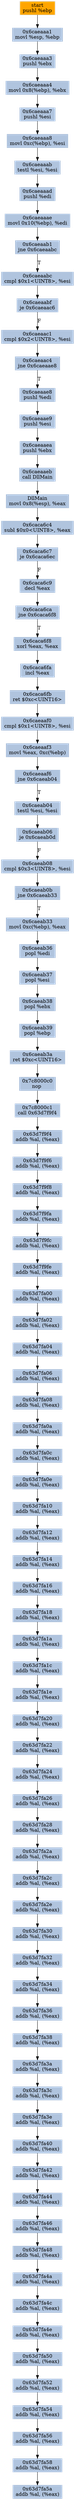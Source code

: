 digraph G {
node[shape=rectangle,style=filled,fillcolor=lightsteelblue,color=lightsteelblue]
bgcolor="transparent"
a0x6caeaaa0pushl_ebp[label="start\npushl %ebp",color="lightgrey",fillcolor="orange"];
a0x6caeaaa1movl_esp_ebp[label="0x6caeaaa1\nmovl %esp, %ebp"];
a0x6caeaaa3pushl_ebx[label="0x6caeaaa3\npushl %ebx"];
a0x6caeaaa4movl_0x8ebp__ebx[label="0x6caeaaa4\nmovl 0x8(%ebp), %ebx"];
a0x6caeaaa7pushl_esi[label="0x6caeaaa7\npushl %esi"];
a0x6caeaaa8movl_0xcebp__esi[label="0x6caeaaa8\nmovl 0xc(%ebp), %esi"];
a0x6caeaaabtestl_esi_esi[label="0x6caeaaab\ntestl %esi, %esi"];
a0x6caeaaadpushl_edi[label="0x6caeaaad\npushl %edi"];
a0x6caeaaaemovl_0x10ebp__edi[label="0x6caeaaae\nmovl 0x10(%ebp), %edi"];
a0x6caeaab1jne_0x6caeaabc[label="0x6caeaab1\njne 0x6caeaabc"];
a0x6caeaabccmpl_0x1UINT8_esi[label="0x6caeaabc\ncmpl $0x1<UINT8>, %esi"];
a0x6caeaabfje_0x6caeaac6[label="0x6caeaabf\nje 0x6caeaac6"];
a0x6caeaac1cmpl_0x2UINT8_esi[label="0x6caeaac1\ncmpl $0x2<UINT8>, %esi"];
a0x6caeaac4jne_0x6caeaae8[label="0x6caeaac4\njne 0x6caeaae8"];
a0x6caeaae8pushl_edi[label="0x6caeaae8\npushl %edi"];
a0x6caeaae9pushl_esi[label="0x6caeaae9\npushl %esi"];
a0x6caeaaeapushl_ebx[label="0x6caeaaea\npushl %ebx"];
a0x6caeaaebcall_DllMain[label="0x6caeaaeb\ncall DllMain"];
a0x6caca6c0movl_0x8esp__eax[label="DllMain\nmovl 0x8(%esp), %eax"];
a0x6caca6c4subl_0x0UINT8_eax[label="0x6caca6c4\nsubl $0x0<UINT8>, %eax"];
a0x6caca6c7je_0x6caca6ec[label="0x6caca6c7\nje 0x6caca6ec"];
a0x6caca6c9decl_eax[label="0x6caca6c9\ndecl %eax"];
a0x6caca6cajne_0x6caca6f8[label="0x6caca6ca\njne 0x6caca6f8"];
a0x6caca6f8xorl_eax_eax[label="0x6caca6f8\nxorl %eax, %eax"];
a0x6caca6faincl_eax[label="0x6caca6fa\nincl %eax"];
a0x6caca6fbret_0xcUINT16[label="0x6caca6fb\nret $0xc<UINT16>"];
a0x6caeaaf0cmpl_0x1UINT8_esi[label="0x6caeaaf0\ncmpl $0x1<UINT8>, %esi"];
a0x6caeaaf3movl_eax_0xcebp_[label="0x6caeaaf3\nmovl %eax, 0xc(%ebp)"];
a0x6caeaaf6jne_0x6caeab04[label="0x6caeaaf6\njne 0x6caeab04"];
a0x6caeab04testl_esi_esi[label="0x6caeab04\ntestl %esi, %esi"];
a0x6caeab06je_0x6caeab0d[label="0x6caeab06\nje 0x6caeab0d"];
a0x6caeab08cmpl_0x3UINT8_esi[label="0x6caeab08\ncmpl $0x3<UINT8>, %esi"];
a0x6caeab0bjne_0x6caeab33[label="0x6caeab0b\njne 0x6caeab33"];
a0x6caeab33movl_0xcebp__eax[label="0x6caeab33\nmovl 0xc(%ebp), %eax"];
a0x6caeab36popl_edi[label="0x6caeab36\npopl %edi"];
a0x6caeab37popl_esi[label="0x6caeab37\npopl %esi"];
a0x6caeab38popl_ebx[label="0x6caeab38\npopl %ebx"];
a0x6caeab39popl_ebp[label="0x6caeab39\npopl %ebp"];
a0x6caeab3aret_0xcUINT16[label="0x6caeab3a\nret $0xc<UINT16>"];
a0x7c8000c0nop_[label="0x7c8000c0\nnop "];
a0x7c8000c1call_0x63d7f9f4[label="0x7c8000c1\ncall 0x63d7f9f4"];
a0x63d7f9f4addb_al_eax_[label="0x63d7f9f4\naddb %al, (%eax)"];
a0x63d7f9f6addb_al_eax_[label="0x63d7f9f6\naddb %al, (%eax)"];
a0x63d7f9f8addb_al_eax_[label="0x63d7f9f8\naddb %al, (%eax)"];
a0x63d7f9faaddb_al_eax_[label="0x63d7f9fa\naddb %al, (%eax)"];
a0x63d7f9fcaddb_al_eax_[label="0x63d7f9fc\naddb %al, (%eax)"];
a0x63d7f9feaddb_al_eax_[label="0x63d7f9fe\naddb %al, (%eax)"];
a0x63d7fa00addb_al_eax_[label="0x63d7fa00\naddb %al, (%eax)"];
a0x63d7fa02addb_al_eax_[label="0x63d7fa02\naddb %al, (%eax)"];
a0x63d7fa04addb_al_eax_[label="0x63d7fa04\naddb %al, (%eax)"];
a0x63d7fa06addb_al_eax_[label="0x63d7fa06\naddb %al, (%eax)"];
a0x63d7fa08addb_al_eax_[label="0x63d7fa08\naddb %al, (%eax)"];
a0x63d7fa0aaddb_al_eax_[label="0x63d7fa0a\naddb %al, (%eax)"];
a0x63d7fa0caddb_al_eax_[label="0x63d7fa0c\naddb %al, (%eax)"];
a0x63d7fa0eaddb_al_eax_[label="0x63d7fa0e\naddb %al, (%eax)"];
a0x63d7fa10addb_al_eax_[label="0x63d7fa10\naddb %al, (%eax)"];
a0x63d7fa12addb_al_eax_[label="0x63d7fa12\naddb %al, (%eax)"];
a0x63d7fa14addb_al_eax_[label="0x63d7fa14\naddb %al, (%eax)"];
a0x63d7fa16addb_al_eax_[label="0x63d7fa16\naddb %al, (%eax)"];
a0x63d7fa18addb_al_eax_[label="0x63d7fa18\naddb %al, (%eax)"];
a0x63d7fa1aaddb_al_eax_[label="0x63d7fa1a\naddb %al, (%eax)"];
a0x63d7fa1caddb_al_eax_[label="0x63d7fa1c\naddb %al, (%eax)"];
a0x63d7fa1eaddb_al_eax_[label="0x63d7fa1e\naddb %al, (%eax)"];
a0x63d7fa20addb_al_eax_[label="0x63d7fa20\naddb %al, (%eax)"];
a0x63d7fa22addb_al_eax_[label="0x63d7fa22\naddb %al, (%eax)"];
a0x63d7fa24addb_al_eax_[label="0x63d7fa24\naddb %al, (%eax)"];
a0x63d7fa26addb_al_eax_[label="0x63d7fa26\naddb %al, (%eax)"];
a0x63d7fa28addb_al_eax_[label="0x63d7fa28\naddb %al, (%eax)"];
a0x63d7fa2aaddb_al_eax_[label="0x63d7fa2a\naddb %al, (%eax)"];
a0x63d7fa2caddb_al_eax_[label="0x63d7fa2c\naddb %al, (%eax)"];
a0x63d7fa2eaddb_al_eax_[label="0x63d7fa2e\naddb %al, (%eax)"];
a0x63d7fa30addb_al_eax_[label="0x63d7fa30\naddb %al, (%eax)"];
a0x63d7fa32addb_al_eax_[label="0x63d7fa32\naddb %al, (%eax)"];
a0x63d7fa34addb_al_eax_[label="0x63d7fa34\naddb %al, (%eax)"];
a0x63d7fa36addb_al_eax_[label="0x63d7fa36\naddb %al, (%eax)"];
a0x63d7fa38addb_al_eax_[label="0x63d7fa38\naddb %al, (%eax)"];
a0x63d7fa3aaddb_al_eax_[label="0x63d7fa3a\naddb %al, (%eax)"];
a0x63d7fa3caddb_al_eax_[label="0x63d7fa3c\naddb %al, (%eax)"];
a0x63d7fa3eaddb_al_eax_[label="0x63d7fa3e\naddb %al, (%eax)"];
a0x63d7fa40addb_al_eax_[label="0x63d7fa40\naddb %al, (%eax)"];
a0x63d7fa42addb_al_eax_[label="0x63d7fa42\naddb %al, (%eax)"];
a0x63d7fa44addb_al_eax_[label="0x63d7fa44\naddb %al, (%eax)"];
a0x63d7fa46addb_al_eax_[label="0x63d7fa46\naddb %al, (%eax)"];
a0x63d7fa48addb_al_eax_[label="0x63d7fa48\naddb %al, (%eax)"];
a0x63d7fa4aaddb_al_eax_[label="0x63d7fa4a\naddb %al, (%eax)"];
a0x63d7fa4caddb_al_eax_[label="0x63d7fa4c\naddb %al, (%eax)"];
a0x63d7fa4eaddb_al_eax_[label="0x63d7fa4e\naddb %al, (%eax)"];
a0x63d7fa50addb_al_eax_[label="0x63d7fa50\naddb %al, (%eax)"];
a0x63d7fa52addb_al_eax_[label="0x63d7fa52\naddb %al, (%eax)"];
a0x63d7fa54addb_al_eax_[label="0x63d7fa54\naddb %al, (%eax)"];
a0x63d7fa56addb_al_eax_[label="0x63d7fa56\naddb %al, (%eax)"];
a0x63d7fa58addb_al_eax_[label="0x63d7fa58\naddb %al, (%eax)"];
a0x63d7fa5aaddb_al_eax_[label="0x63d7fa5a\naddb %al, (%eax)"];
a0x6caeaaa0pushl_ebp -> a0x6caeaaa1movl_esp_ebp [color="#000000"];
a0x6caeaaa1movl_esp_ebp -> a0x6caeaaa3pushl_ebx [color="#000000"];
a0x6caeaaa3pushl_ebx -> a0x6caeaaa4movl_0x8ebp__ebx [color="#000000"];
a0x6caeaaa4movl_0x8ebp__ebx -> a0x6caeaaa7pushl_esi [color="#000000"];
a0x6caeaaa7pushl_esi -> a0x6caeaaa8movl_0xcebp__esi [color="#000000"];
a0x6caeaaa8movl_0xcebp__esi -> a0x6caeaaabtestl_esi_esi [color="#000000"];
a0x6caeaaabtestl_esi_esi -> a0x6caeaaadpushl_edi [color="#000000"];
a0x6caeaaadpushl_edi -> a0x6caeaaaemovl_0x10ebp__edi [color="#000000"];
a0x6caeaaaemovl_0x10ebp__edi -> a0x6caeaab1jne_0x6caeaabc [color="#000000"];
a0x6caeaab1jne_0x6caeaabc -> a0x6caeaabccmpl_0x1UINT8_esi [color="#000000",label="T"];
a0x6caeaabccmpl_0x1UINT8_esi -> a0x6caeaabfje_0x6caeaac6 [color="#000000"];
a0x6caeaabfje_0x6caeaac6 -> a0x6caeaac1cmpl_0x2UINT8_esi [color="#000000",label="F"];
a0x6caeaac1cmpl_0x2UINT8_esi -> a0x6caeaac4jne_0x6caeaae8 [color="#000000"];
a0x6caeaac4jne_0x6caeaae8 -> a0x6caeaae8pushl_edi [color="#000000",label="T"];
a0x6caeaae8pushl_edi -> a0x6caeaae9pushl_esi [color="#000000"];
a0x6caeaae9pushl_esi -> a0x6caeaaeapushl_ebx [color="#000000"];
a0x6caeaaeapushl_ebx -> a0x6caeaaebcall_DllMain [color="#000000"];
a0x6caeaaebcall_DllMain -> a0x6caca6c0movl_0x8esp__eax [color="#000000"];
a0x6caca6c0movl_0x8esp__eax -> a0x6caca6c4subl_0x0UINT8_eax [color="#000000"];
a0x6caca6c4subl_0x0UINT8_eax -> a0x6caca6c7je_0x6caca6ec [color="#000000"];
a0x6caca6c7je_0x6caca6ec -> a0x6caca6c9decl_eax [color="#000000",label="F"];
a0x6caca6c9decl_eax -> a0x6caca6cajne_0x6caca6f8 [color="#000000"];
a0x6caca6cajne_0x6caca6f8 -> a0x6caca6f8xorl_eax_eax [color="#000000",label="T"];
a0x6caca6f8xorl_eax_eax -> a0x6caca6faincl_eax [color="#000000"];
a0x6caca6faincl_eax -> a0x6caca6fbret_0xcUINT16 [color="#000000"];
a0x6caca6fbret_0xcUINT16 -> a0x6caeaaf0cmpl_0x1UINT8_esi [color="#000000"];
a0x6caeaaf0cmpl_0x1UINT8_esi -> a0x6caeaaf3movl_eax_0xcebp_ [color="#000000"];
a0x6caeaaf3movl_eax_0xcebp_ -> a0x6caeaaf6jne_0x6caeab04 [color="#000000"];
a0x6caeaaf6jne_0x6caeab04 -> a0x6caeab04testl_esi_esi [color="#000000",label="T"];
a0x6caeab04testl_esi_esi -> a0x6caeab06je_0x6caeab0d [color="#000000"];
a0x6caeab06je_0x6caeab0d -> a0x6caeab08cmpl_0x3UINT8_esi [color="#000000",label="F"];
a0x6caeab08cmpl_0x3UINT8_esi -> a0x6caeab0bjne_0x6caeab33 [color="#000000"];
a0x6caeab0bjne_0x6caeab33 -> a0x6caeab33movl_0xcebp__eax [color="#000000",label="T"];
a0x6caeab33movl_0xcebp__eax -> a0x6caeab36popl_edi [color="#000000"];
a0x6caeab36popl_edi -> a0x6caeab37popl_esi [color="#000000"];
a0x6caeab37popl_esi -> a0x6caeab38popl_ebx [color="#000000"];
a0x6caeab38popl_ebx -> a0x6caeab39popl_ebp [color="#000000"];
a0x6caeab39popl_ebp -> a0x6caeab3aret_0xcUINT16 [color="#000000"];
a0x6caeab3aret_0xcUINT16 -> a0x7c8000c0nop_ [color="#000000"];
a0x7c8000c0nop_ -> a0x7c8000c1call_0x63d7f9f4 [color="#000000"];
a0x7c8000c1call_0x63d7f9f4 -> a0x63d7f9f4addb_al_eax_ [color="#000000"];
a0x63d7f9f4addb_al_eax_ -> a0x63d7f9f6addb_al_eax_ [color="#000000"];
a0x63d7f9f6addb_al_eax_ -> a0x63d7f9f8addb_al_eax_ [color="#000000"];
a0x63d7f9f8addb_al_eax_ -> a0x63d7f9faaddb_al_eax_ [color="#000000"];
a0x63d7f9faaddb_al_eax_ -> a0x63d7f9fcaddb_al_eax_ [color="#000000"];
a0x63d7f9fcaddb_al_eax_ -> a0x63d7f9feaddb_al_eax_ [color="#000000"];
a0x63d7f9feaddb_al_eax_ -> a0x63d7fa00addb_al_eax_ [color="#000000"];
a0x63d7fa00addb_al_eax_ -> a0x63d7fa02addb_al_eax_ [color="#000000"];
a0x63d7fa02addb_al_eax_ -> a0x63d7fa04addb_al_eax_ [color="#000000"];
a0x63d7fa04addb_al_eax_ -> a0x63d7fa06addb_al_eax_ [color="#000000"];
a0x63d7fa06addb_al_eax_ -> a0x63d7fa08addb_al_eax_ [color="#000000"];
a0x63d7fa08addb_al_eax_ -> a0x63d7fa0aaddb_al_eax_ [color="#000000"];
a0x63d7fa0aaddb_al_eax_ -> a0x63d7fa0caddb_al_eax_ [color="#000000"];
a0x63d7fa0caddb_al_eax_ -> a0x63d7fa0eaddb_al_eax_ [color="#000000"];
a0x63d7fa0eaddb_al_eax_ -> a0x63d7fa10addb_al_eax_ [color="#000000"];
a0x63d7fa10addb_al_eax_ -> a0x63d7fa12addb_al_eax_ [color="#000000"];
a0x63d7fa12addb_al_eax_ -> a0x63d7fa14addb_al_eax_ [color="#000000"];
a0x63d7fa14addb_al_eax_ -> a0x63d7fa16addb_al_eax_ [color="#000000"];
a0x63d7fa16addb_al_eax_ -> a0x63d7fa18addb_al_eax_ [color="#000000"];
a0x63d7fa18addb_al_eax_ -> a0x63d7fa1aaddb_al_eax_ [color="#000000"];
a0x63d7fa1aaddb_al_eax_ -> a0x63d7fa1caddb_al_eax_ [color="#000000"];
a0x63d7fa1caddb_al_eax_ -> a0x63d7fa1eaddb_al_eax_ [color="#000000"];
a0x63d7fa1eaddb_al_eax_ -> a0x63d7fa20addb_al_eax_ [color="#000000"];
a0x63d7fa20addb_al_eax_ -> a0x63d7fa22addb_al_eax_ [color="#000000"];
a0x63d7fa22addb_al_eax_ -> a0x63d7fa24addb_al_eax_ [color="#000000"];
a0x63d7fa24addb_al_eax_ -> a0x63d7fa26addb_al_eax_ [color="#000000"];
a0x63d7fa26addb_al_eax_ -> a0x63d7fa28addb_al_eax_ [color="#000000"];
a0x63d7fa28addb_al_eax_ -> a0x63d7fa2aaddb_al_eax_ [color="#000000"];
a0x63d7fa2aaddb_al_eax_ -> a0x63d7fa2caddb_al_eax_ [color="#000000"];
a0x63d7fa2caddb_al_eax_ -> a0x63d7fa2eaddb_al_eax_ [color="#000000"];
a0x63d7fa2eaddb_al_eax_ -> a0x63d7fa30addb_al_eax_ [color="#000000"];
a0x63d7fa30addb_al_eax_ -> a0x63d7fa32addb_al_eax_ [color="#000000"];
a0x63d7fa32addb_al_eax_ -> a0x63d7fa34addb_al_eax_ [color="#000000"];
a0x63d7fa34addb_al_eax_ -> a0x63d7fa36addb_al_eax_ [color="#000000"];
a0x63d7fa36addb_al_eax_ -> a0x63d7fa38addb_al_eax_ [color="#000000"];
a0x63d7fa38addb_al_eax_ -> a0x63d7fa3aaddb_al_eax_ [color="#000000"];
a0x63d7fa3aaddb_al_eax_ -> a0x63d7fa3caddb_al_eax_ [color="#000000"];
a0x63d7fa3caddb_al_eax_ -> a0x63d7fa3eaddb_al_eax_ [color="#000000"];
a0x63d7fa3eaddb_al_eax_ -> a0x63d7fa40addb_al_eax_ [color="#000000"];
a0x63d7fa40addb_al_eax_ -> a0x63d7fa42addb_al_eax_ [color="#000000"];
a0x63d7fa42addb_al_eax_ -> a0x63d7fa44addb_al_eax_ [color="#000000"];
a0x63d7fa44addb_al_eax_ -> a0x63d7fa46addb_al_eax_ [color="#000000"];
a0x63d7fa46addb_al_eax_ -> a0x63d7fa48addb_al_eax_ [color="#000000"];
a0x63d7fa48addb_al_eax_ -> a0x63d7fa4aaddb_al_eax_ [color="#000000"];
a0x63d7fa4aaddb_al_eax_ -> a0x63d7fa4caddb_al_eax_ [color="#000000"];
a0x63d7fa4caddb_al_eax_ -> a0x63d7fa4eaddb_al_eax_ [color="#000000"];
a0x63d7fa4eaddb_al_eax_ -> a0x63d7fa50addb_al_eax_ [color="#000000"];
a0x63d7fa50addb_al_eax_ -> a0x63d7fa52addb_al_eax_ [color="#000000"];
a0x63d7fa52addb_al_eax_ -> a0x63d7fa54addb_al_eax_ [color="#000000"];
a0x63d7fa54addb_al_eax_ -> a0x63d7fa56addb_al_eax_ [color="#000000"];
a0x63d7fa56addb_al_eax_ -> a0x63d7fa58addb_al_eax_ [color="#000000"];
a0x63d7fa58addb_al_eax_ -> a0x63d7fa5aaddb_al_eax_ [color="#000000"];
}
